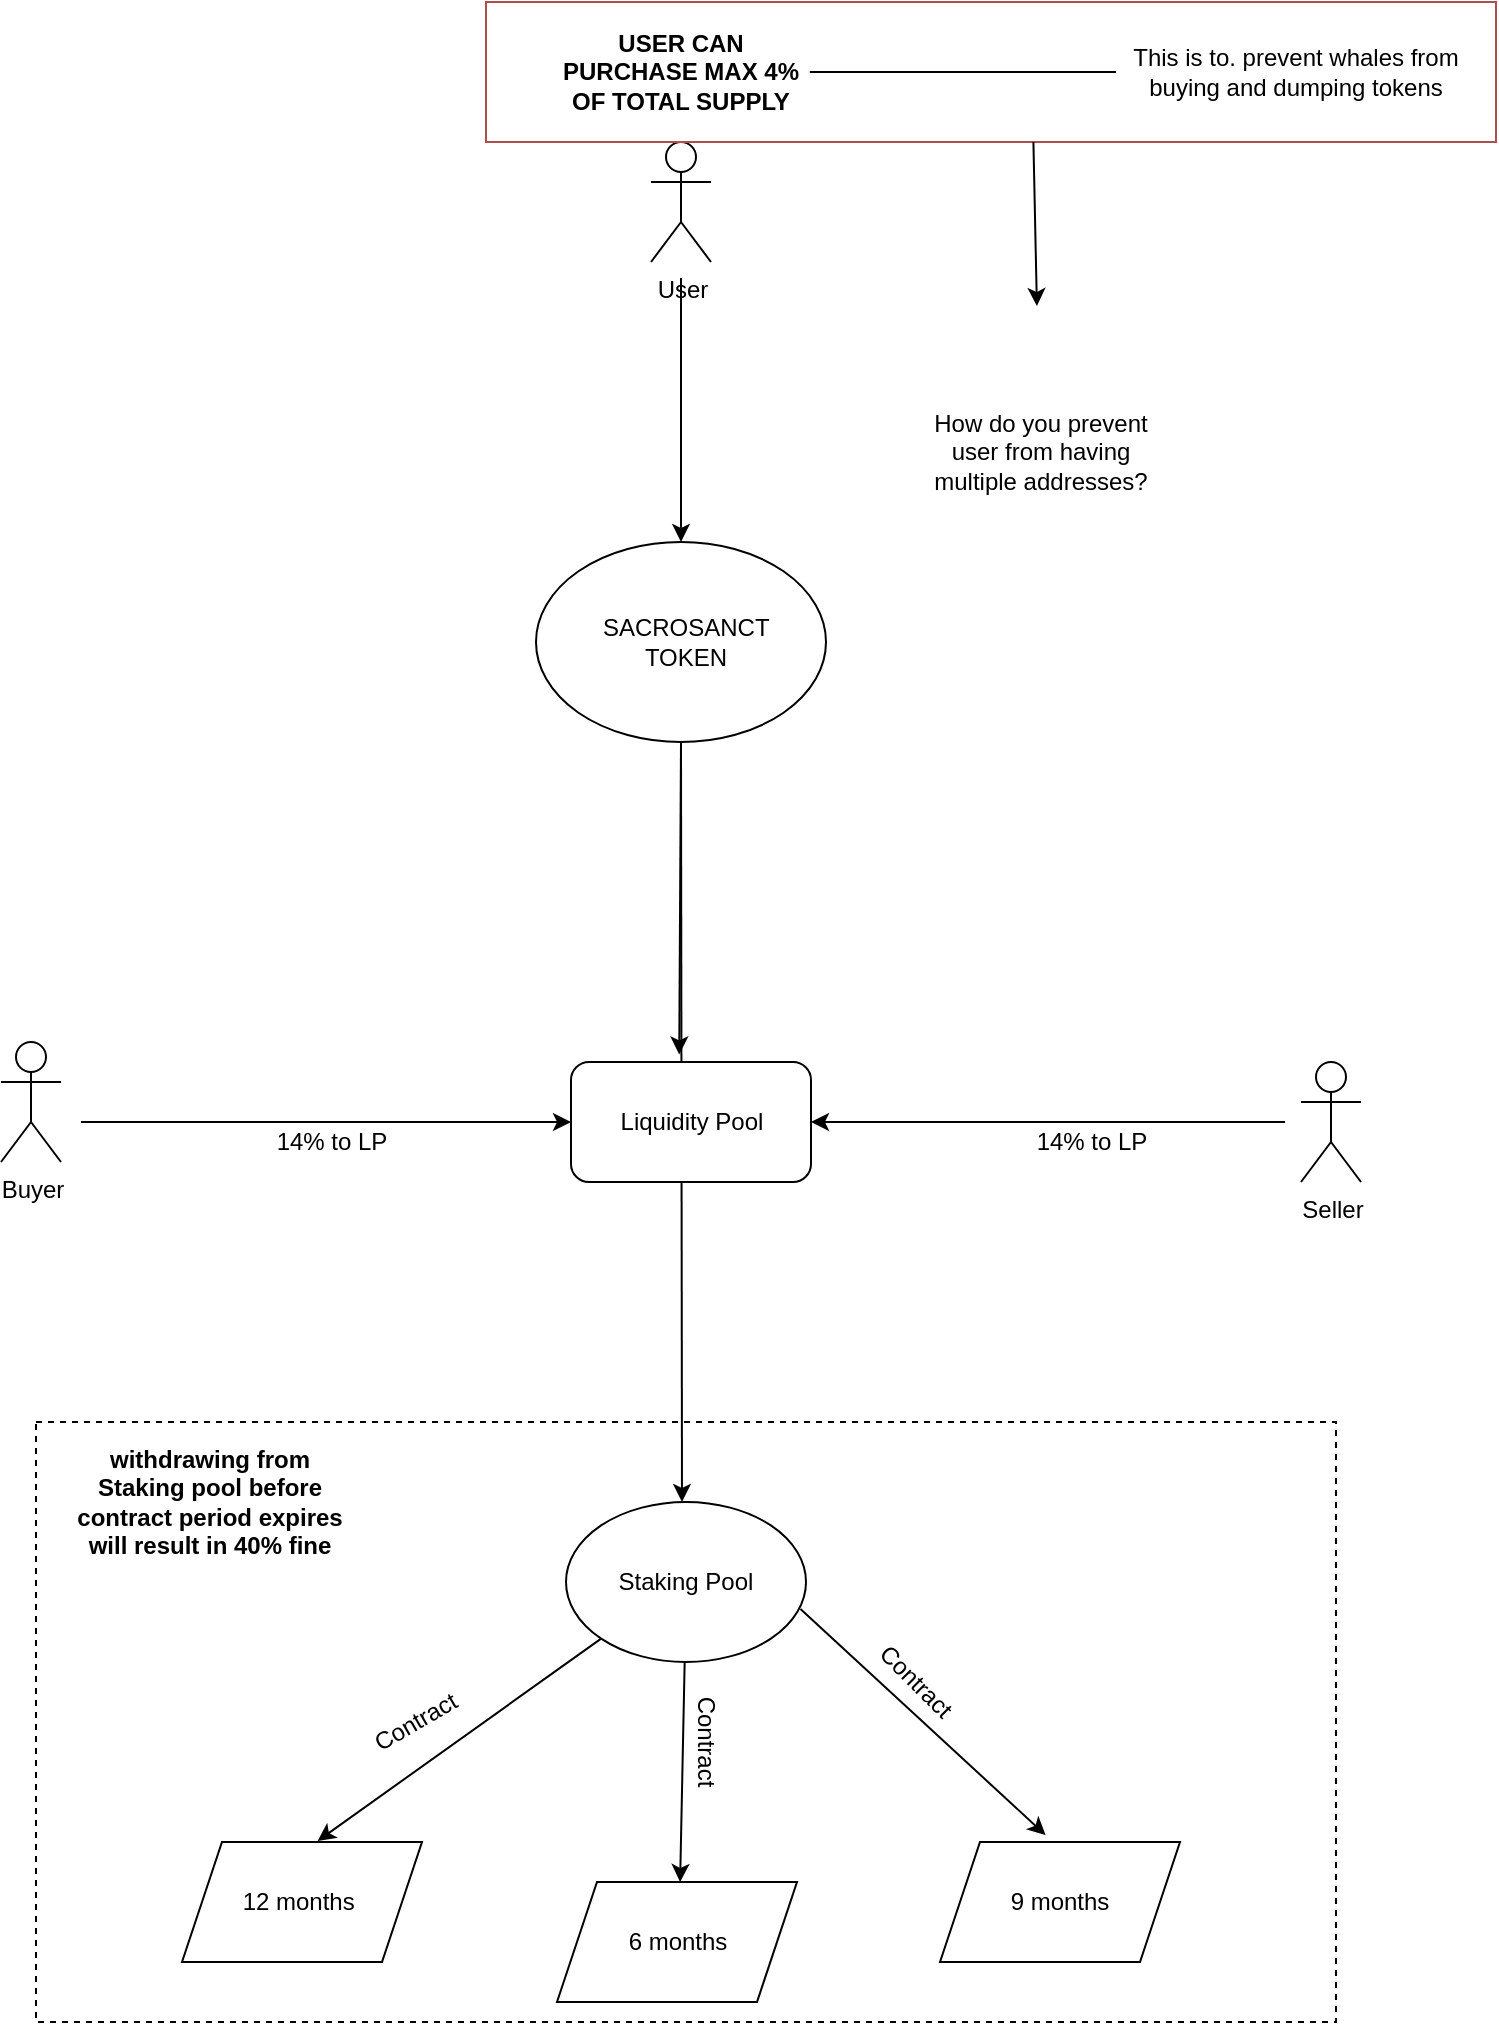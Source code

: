 <mxfile version="15.3.4" type="github">
  <diagram id="FyzgZ836kgvVsch6gkGj" name="Page-1">
    <mxGraphModel dx="1906" dy="1037" grid="1" gridSize="10" guides="1" tooltips="1" connect="1" arrows="1" fold="1" page="1" pageScale="1" pageWidth="850" pageHeight="1100" math="0" shadow="0">
      <root>
        <mxCell id="0" />
        <mxCell id="1" parent="0" />
        <mxCell id="vWCauvzo7gH51iAdeTeT-35" value="" style="endArrow=classic;html=1;startSize=6;endSize=6;targetPerimeterSpacing=8;startArrow=none;entryX=0.513;entryY=0;entryDx=0;entryDy=0;entryPerimeter=0;" edge="1" parent="1" source="vWCauvzo7gH51iAdeTeT-30" target="vWCauvzo7gH51iAdeTeT-38">
          <mxGeometry width="50" height="50" relative="1" as="geometry">
            <mxPoint x="422" y="820" as="sourcePoint" />
            <mxPoint x="422" y="1028" as="targetPoint" />
          </mxGeometry>
        </mxCell>
        <mxCell id="vWCauvzo7gH51iAdeTeT-31" value="" style="endArrow=classic;html=1;startSize=6;endSize=6;sourcePerimeterSpacing=8;targetPerimeterSpacing=8;exitX=0.5;exitY=1;exitDx=0;exitDy=0;" edge="1" parent="1" source="vWCauvzo7gH51iAdeTeT-1">
          <mxGeometry width="50" height="50" relative="1" as="geometry">
            <mxPoint x="510" y="600" as="sourcePoint" />
            <mxPoint x="423" y="820" as="targetPoint" />
          </mxGeometry>
        </mxCell>
        <mxCell id="vWCauvzo7gH51iAdeTeT-1" value="" style="ellipse;whiteSpace=wrap;html=1;hachureGap=4;pointerEvents=0;" vertex="1" parent="1">
          <mxGeometry x="350" y="340" width="145" height="100" as="geometry" />
        </mxCell>
        <mxCell id="vWCauvzo7gH51iAdeTeT-2" value="SACROSANCT TOKEN" style="text;html=1;strokeColor=none;fillColor=none;align=center;verticalAlign=middle;whiteSpace=wrap;rounded=0;hachureGap=4;pointerEvents=0;" vertex="1" parent="1">
          <mxGeometry x="405" y="380" width="40" height="20" as="geometry" />
        </mxCell>
        <mxCell id="vWCauvzo7gH51iAdeTeT-4" value="Buyer" style="shape=umlActor;verticalLabelPosition=bottom;verticalAlign=top;html=1;outlineConnect=0;hachureGap=4;pointerEvents=0;" vertex="1" parent="1">
          <mxGeometry x="82.5" y="590" width="30" height="60" as="geometry" />
        </mxCell>
        <mxCell id="vWCauvzo7gH51iAdeTeT-5" value="Seller" style="shape=umlActor;verticalLabelPosition=bottom;verticalAlign=top;html=1;outlineConnect=0;hachureGap=4;pointerEvents=0;" vertex="1" parent="1">
          <mxGeometry x="732.5" y="600" width="30" height="60" as="geometry" />
        </mxCell>
        <mxCell id="vWCauvzo7gH51iAdeTeT-8" value="Liquidity Pool" style="rounded=1;whiteSpace=wrap;html=1;hachureGap=4;pointerEvents=0;" vertex="1" parent="1">
          <mxGeometry x="367.5" y="600" width="120" height="60" as="geometry" />
        </mxCell>
        <mxCell id="vWCauvzo7gH51iAdeTeT-9" value="" style="endArrow=classic;html=1;startSize=6;endSize=6;sourcePerimeterSpacing=8;targetPerimeterSpacing=8;entryX=0;entryY=0.5;entryDx=0;entryDy=0;" edge="1" parent="1" target="vWCauvzo7gH51iAdeTeT-8">
          <mxGeometry width="50" height="50" relative="1" as="geometry">
            <mxPoint x="122.5" y="630" as="sourcePoint" />
            <mxPoint x="552.5" y="730" as="targetPoint" />
          </mxGeometry>
        </mxCell>
        <mxCell id="vWCauvzo7gH51iAdeTeT-10" value="" style="endArrow=classic;html=1;startSize=6;endSize=6;sourcePerimeterSpacing=8;targetPerimeterSpacing=8;entryX=1;entryY=0.5;entryDx=0;entryDy=0;" edge="1" parent="1" source="vWCauvzo7gH51iAdeTeT-5" target="vWCauvzo7gH51iAdeTeT-8">
          <mxGeometry width="50" height="50" relative="1" as="geometry">
            <mxPoint x="502.5" y="780" as="sourcePoint" />
            <mxPoint x="492.5" y="630" as="targetPoint" />
          </mxGeometry>
        </mxCell>
        <mxCell id="vWCauvzo7gH51iAdeTeT-13" value="14% to LP" style="text;html=1;strokeColor=none;fillColor=none;align=center;verticalAlign=middle;whiteSpace=wrap;rounded=0;hachureGap=4;pointerEvents=0;" vertex="1" parent="1">
          <mxGeometry x="592.5" y="630" width="70" height="20" as="geometry" />
        </mxCell>
        <mxCell id="vWCauvzo7gH51iAdeTeT-14" value="14% to LP" style="text;html=1;strokeColor=none;fillColor=none;align=center;verticalAlign=middle;whiteSpace=wrap;rounded=0;hachureGap=4;pointerEvents=0;" vertex="1" parent="1">
          <mxGeometry x="212.5" y="630" width="70" height="20" as="geometry" />
        </mxCell>
        <mxCell id="vWCauvzo7gH51iAdeTeT-15" value="" style="endArrow=classic;html=1;startSize=6;endSize=6;sourcePerimeterSpacing=8;targetPerimeterSpacing=8;exitX=0.5;exitY=1;exitDx=0;exitDy=0;entryX=0.451;entryY=-0.063;entryDx=0;entryDy=0;entryPerimeter=0;" edge="1" parent="1" source="vWCauvzo7gH51iAdeTeT-1" target="vWCauvzo7gH51iAdeTeT-8">
          <mxGeometry width="50" height="50" relative="1" as="geometry">
            <mxPoint x="470" y="550" as="sourcePoint" />
            <mxPoint x="520" y="500" as="targetPoint" />
          </mxGeometry>
        </mxCell>
        <mxCell id="vWCauvzo7gH51iAdeTeT-16" value="User" style="shape=umlActor;verticalLabelPosition=bottom;verticalAlign=top;html=1;outlineConnect=0;hachureGap=4;pointerEvents=0;" vertex="1" parent="1">
          <mxGeometry x="407.5" y="140" width="30" height="60" as="geometry" />
        </mxCell>
        <mxCell id="vWCauvzo7gH51iAdeTeT-19" value="" style="endArrow=classic;html=1;startSize=6;endSize=6;sourcePerimeterSpacing=8;targetPerimeterSpacing=8;entryX=0.5;entryY=0;entryDx=0;entryDy=0;" edge="1" parent="1" source="vWCauvzo7gH51iAdeTeT-16" target="vWCauvzo7gH51iAdeTeT-1">
          <mxGeometry width="50" height="50" relative="1" as="geometry">
            <mxPoint x="420" y="210" as="sourcePoint" />
            <mxPoint x="560" y="330" as="targetPoint" />
          </mxGeometry>
        </mxCell>
        <mxCell id="vWCauvzo7gH51iAdeTeT-21" value="&lt;b&gt;USER CAN PURCHASE MAX 4% OF TOTAL SUPPLY&lt;/b&gt;" style="text;html=1;strokeColor=none;fillColor=none;align=center;verticalAlign=middle;whiteSpace=wrap;rounded=0;hachureGap=4;pointerEvents=0;" vertex="1" parent="1">
          <mxGeometry x="358.13" y="80" width="128.75" height="50" as="geometry" />
        </mxCell>
        <mxCell id="vWCauvzo7gH51iAdeTeT-22" value="This is to. prevent whales from buying and dumping tokens" style="text;html=1;strokeColor=none;fillColor=none;align=center;verticalAlign=middle;whiteSpace=wrap;rounded=0;hachureGap=4;pointerEvents=0;" vertex="1" parent="1">
          <mxGeometry x="640" y="95" width="180" height="20" as="geometry" />
        </mxCell>
        <mxCell id="vWCauvzo7gH51iAdeTeT-23" value="" style="endArrow=none;html=1;startSize=6;endSize=6;sourcePerimeterSpacing=8;targetPerimeterSpacing=8;exitX=1;exitY=0.5;exitDx=0;exitDy=0;entryX=0;entryY=0.5;entryDx=0;entryDy=0;" edge="1" parent="1" source="vWCauvzo7gH51iAdeTeT-21" target="vWCauvzo7gH51iAdeTeT-22">
          <mxGeometry width="50" height="50" relative="1" as="geometry">
            <mxPoint x="510" y="310" as="sourcePoint" />
            <mxPoint x="560" y="260" as="targetPoint" />
          </mxGeometry>
        </mxCell>
        <mxCell id="vWCauvzo7gH51iAdeTeT-27" value="" style="rounded=0;whiteSpace=wrap;html=1;hachureGap=4;pointerEvents=0;strokeColor=#AD4F4B;strokeWidth=1;fillColor=none;" vertex="1" parent="1">
          <mxGeometry x="325" y="70" width="505" height="70" as="geometry" />
        </mxCell>
        <mxCell id="vWCauvzo7gH51iAdeTeT-28" value="" style="endArrow=classic;html=1;startSize=6;endSize=6;sourcePerimeterSpacing=8;targetPerimeterSpacing=8;exitX=0.542;exitY=1;exitDx=0;exitDy=0;exitPerimeter=0;" edge="1" parent="1" source="vWCauvzo7gH51iAdeTeT-27" target="vWCauvzo7gH51iAdeTeT-29">
          <mxGeometry width="50" height="50" relative="1" as="geometry">
            <mxPoint x="510" y="310" as="sourcePoint" />
            <mxPoint x="599" y="240" as="targetPoint" />
          </mxGeometry>
        </mxCell>
        <mxCell id="vWCauvzo7gH51iAdeTeT-29" value="How do you prevent user from having multiple addresses?" style="text;html=1;strokeColor=none;fillColor=none;align=center;verticalAlign=middle;whiteSpace=wrap;rounded=0;hachureGap=4;pointerEvents=0;" vertex="1" parent="1">
          <mxGeometry x="541.5" y="230" width="121" height="130" as="geometry" />
        </mxCell>
        <mxCell id="vWCauvzo7gH51iAdeTeT-32" value="Staking pool" style="text;html=1;strokeColor=none;fillColor=none;align=center;verticalAlign=middle;whiteSpace=wrap;rounded=0;hachureGap=4;pointerEvents=0;" vertex="1" parent="1">
          <mxGeometry x="397.5" y="870" width="40" height="20" as="geometry" />
        </mxCell>
        <mxCell id="vWCauvzo7gH51iAdeTeT-33" value="" style="endArrow=classic;html=1;startSize=6;endSize=6;sourcePerimeterSpacing=8;targetPerimeterSpacing=8;exitX=0.977;exitY=0.669;exitDx=0;exitDy=0;exitPerimeter=0;entryX=0.44;entryY=-0.058;entryDx=0;entryDy=0;entryPerimeter=0;" edge="1" parent="1" source="vWCauvzo7gH51iAdeTeT-30" target="vWCauvzo7gH51iAdeTeT-40">
          <mxGeometry width="50" height="50" relative="1" as="geometry">
            <mxPoint x="510" y="870" as="sourcePoint" />
            <mxPoint x="610" y="1010" as="targetPoint" />
          </mxGeometry>
        </mxCell>
        <mxCell id="vWCauvzo7gH51iAdeTeT-34" value="" style="endArrow=classic;html=1;startSize=6;endSize=6;sourcePerimeterSpacing=8;targetPerimeterSpacing=8;exitX=0;exitY=1;exitDx=0;exitDy=0;entryX=0.565;entryY=-0.008;entryDx=0;entryDy=0;entryPerimeter=0;" edge="1" parent="1" source="vWCauvzo7gH51iAdeTeT-30" target="vWCauvzo7gH51iAdeTeT-39">
          <mxGeometry width="50" height="50" relative="1" as="geometry">
            <mxPoint x="486.74" y="912.48" as="sourcePoint" />
            <mxPoint x="230" y="1010" as="targetPoint" />
          </mxGeometry>
        </mxCell>
        <mxCell id="vWCauvzo7gH51iAdeTeT-38" value="6 months" style="shape=parallelogram;perimeter=parallelogramPerimeter;whiteSpace=wrap;html=1;fixedSize=1;hachureGap=4;pointerEvents=0;strokeColor=#000000;strokeWidth=1;fillColor=default;" vertex="1" parent="1">
          <mxGeometry x="360.5" y="1010" width="120" height="60" as="geometry" />
        </mxCell>
        <mxCell id="vWCauvzo7gH51iAdeTeT-39" value="12 months&amp;nbsp;" style="shape=parallelogram;perimeter=parallelogramPerimeter;whiteSpace=wrap;html=1;fixedSize=1;hachureGap=4;pointerEvents=0;strokeColor=#000000;strokeWidth=1;fillColor=default;" vertex="1" parent="1">
          <mxGeometry x="173" y="990" width="120" height="60" as="geometry" />
        </mxCell>
        <mxCell id="vWCauvzo7gH51iAdeTeT-40" value="9 months" style="shape=parallelogram;perimeter=parallelogramPerimeter;whiteSpace=wrap;html=1;fixedSize=1;hachureGap=4;pointerEvents=0;strokeColor=#000000;strokeWidth=1;fillColor=default;" vertex="1" parent="1">
          <mxGeometry x="552" y="990" width="120" height="60" as="geometry" />
        </mxCell>
        <mxCell id="vWCauvzo7gH51iAdeTeT-30" value="Staking Pool&lt;br&gt;" style="ellipse;whiteSpace=wrap;html=1;hachureGap=4;pointerEvents=0;strokeColor=#000000;strokeWidth=1;fillColor=default;" vertex="1" parent="1">
          <mxGeometry x="365" y="820" width="120" height="80" as="geometry" />
        </mxCell>
        <mxCell id="vWCauvzo7gH51iAdeTeT-41" value="" style="endArrow=none;html=1;startSize=6;endSize=6;sourcePerimeterSpacing=8;" edge="1" parent="1" target="vWCauvzo7gH51iAdeTeT-30">
          <mxGeometry width="50" height="50" relative="1" as="geometry">
            <mxPoint x="422" y="820" as="sourcePoint" />
            <mxPoint x="422" y="1028" as="targetPoint" />
          </mxGeometry>
        </mxCell>
        <mxCell id="vWCauvzo7gH51iAdeTeT-42" value="" style="rounded=0;whiteSpace=wrap;html=1;hachureGap=4;pointerEvents=0;strokeColor=#000000;strokeWidth=1;fillColor=none;dashed=1;" vertex="1" parent="1">
          <mxGeometry x="100" y="780" width="650" height="300" as="geometry" />
        </mxCell>
        <mxCell id="vWCauvzo7gH51iAdeTeT-43" value="&lt;b&gt;withdrawing from Staking pool before contract period expires will result in 40% fine&lt;/b&gt;" style="text;html=1;strokeColor=none;fillColor=none;align=center;verticalAlign=middle;whiteSpace=wrap;rounded=0;dashed=1;hachureGap=4;pointerEvents=0;" vertex="1" parent="1">
          <mxGeometry x="112.5" y="790" width="147.5" height="60" as="geometry" />
        </mxCell>
        <mxCell id="vWCauvzo7gH51iAdeTeT-45" value="Contract" style="text;html=1;strokeColor=none;fillColor=none;align=center;verticalAlign=middle;whiteSpace=wrap;rounded=0;dashed=1;hachureGap=4;pointerEvents=0;rotation=45;" vertex="1" parent="1">
          <mxGeometry x="510" y="900" width="60" height="20" as="geometry" />
        </mxCell>
        <mxCell id="vWCauvzo7gH51iAdeTeT-47" value="Contract" style="text;html=1;strokeColor=none;fillColor=none;align=center;verticalAlign=middle;whiteSpace=wrap;rounded=0;dashed=1;hachureGap=4;pointerEvents=0;rotation=-30;" vertex="1" parent="1">
          <mxGeometry x="260" y="920" width="60" height="20" as="geometry" />
        </mxCell>
        <mxCell id="vWCauvzo7gH51iAdeTeT-48" value="Contract" style="text;html=1;strokeColor=none;fillColor=none;align=center;verticalAlign=middle;whiteSpace=wrap;rounded=0;dashed=1;hachureGap=4;pointerEvents=0;rotation=90;" vertex="1" parent="1">
          <mxGeometry x="405" y="930" width="60" height="20" as="geometry" />
        </mxCell>
      </root>
    </mxGraphModel>
  </diagram>
</mxfile>
